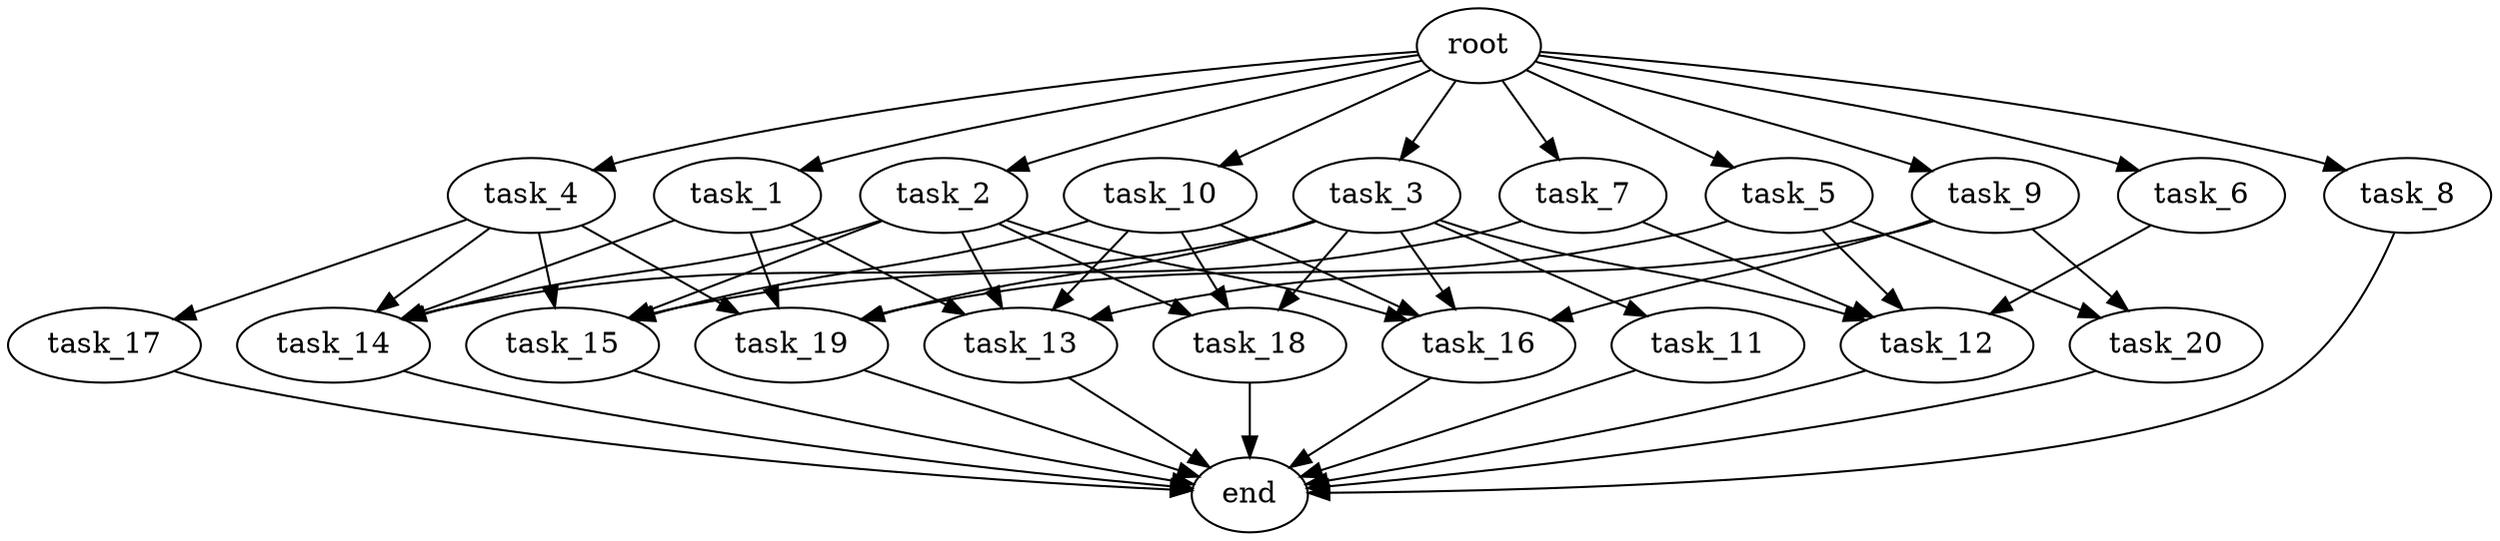 digraph G {
  root [size="0.000000e+00"];
  task_1 [size="5.370822e+09"];
  task_2 [size="9.203636e+08"];
  task_3 [size="2.212760e+09"];
  task_4 [size="2.134325e+09"];
  task_5 [size="3.319503e+09"];
  task_6 [size="3.608617e+09"];
  task_7 [size="2.185234e+09"];
  task_8 [size="7.526804e+09"];
  task_9 [size="5.305458e+09"];
  task_10 [size="9.966314e+09"];
  task_11 [size="8.237060e+09"];
  task_12 [size="9.811351e+09"];
  task_13 [size="8.902816e+07"];
  task_14 [size="6.689716e+09"];
  task_15 [size="4.457227e+09"];
  task_16 [size="9.045060e+09"];
  task_17 [size="6.137397e+09"];
  task_18 [size="6.211696e+09"];
  task_19 [size="9.589009e+09"];
  task_20 [size="6.825831e+09"];
  end [size="0.000000e+00"];

  root -> task_1 [size="1.000000e-12"];
  root -> task_2 [size="1.000000e-12"];
  root -> task_3 [size="1.000000e-12"];
  root -> task_4 [size="1.000000e-12"];
  root -> task_5 [size="1.000000e-12"];
  root -> task_6 [size="1.000000e-12"];
  root -> task_7 [size="1.000000e-12"];
  root -> task_8 [size="1.000000e-12"];
  root -> task_9 [size="1.000000e-12"];
  root -> task_10 [size="1.000000e-12"];
  task_1 -> task_13 [size="2.225704e+06"];
  task_1 -> task_14 [size="1.672429e+08"];
  task_1 -> task_19 [size="2.397252e+08"];
  task_2 -> task_13 [size="2.225704e+06"];
  task_2 -> task_14 [size="1.672429e+08"];
  task_2 -> task_15 [size="1.114307e+08"];
  task_2 -> task_16 [size="2.261265e+08"];
  task_2 -> task_18 [size="2.070565e+08"];
  task_3 -> task_11 [size="8.237060e+08"];
  task_3 -> task_12 [size="2.452838e+08"];
  task_3 -> task_14 [size="1.672429e+08"];
  task_3 -> task_16 [size="2.261265e+08"];
  task_3 -> task_18 [size="2.070565e+08"];
  task_3 -> task_19 [size="2.397252e+08"];
  task_4 -> task_14 [size="1.672429e+08"];
  task_4 -> task_15 [size="1.114307e+08"];
  task_4 -> task_17 [size="6.137397e+08"];
  task_4 -> task_19 [size="2.397252e+08"];
  task_5 -> task_12 [size="2.452838e+08"];
  task_5 -> task_19 [size="2.397252e+08"];
  task_5 -> task_20 [size="3.412916e+08"];
  task_6 -> task_12 [size="2.452838e+08"];
  task_7 -> task_12 [size="2.452838e+08"];
  task_7 -> task_15 [size="1.114307e+08"];
  task_8 -> end [size="1.000000e-12"];
  task_9 -> task_13 [size="2.225704e+06"];
  task_9 -> task_16 [size="2.261265e+08"];
  task_9 -> task_20 [size="3.412916e+08"];
  task_10 -> task_13 [size="2.225704e+06"];
  task_10 -> task_15 [size="1.114307e+08"];
  task_10 -> task_16 [size="2.261265e+08"];
  task_10 -> task_18 [size="2.070565e+08"];
  task_11 -> end [size="1.000000e-12"];
  task_12 -> end [size="1.000000e-12"];
  task_13 -> end [size="1.000000e-12"];
  task_14 -> end [size="1.000000e-12"];
  task_15 -> end [size="1.000000e-12"];
  task_16 -> end [size="1.000000e-12"];
  task_17 -> end [size="1.000000e-12"];
  task_18 -> end [size="1.000000e-12"];
  task_19 -> end [size="1.000000e-12"];
  task_20 -> end [size="1.000000e-12"];
}
